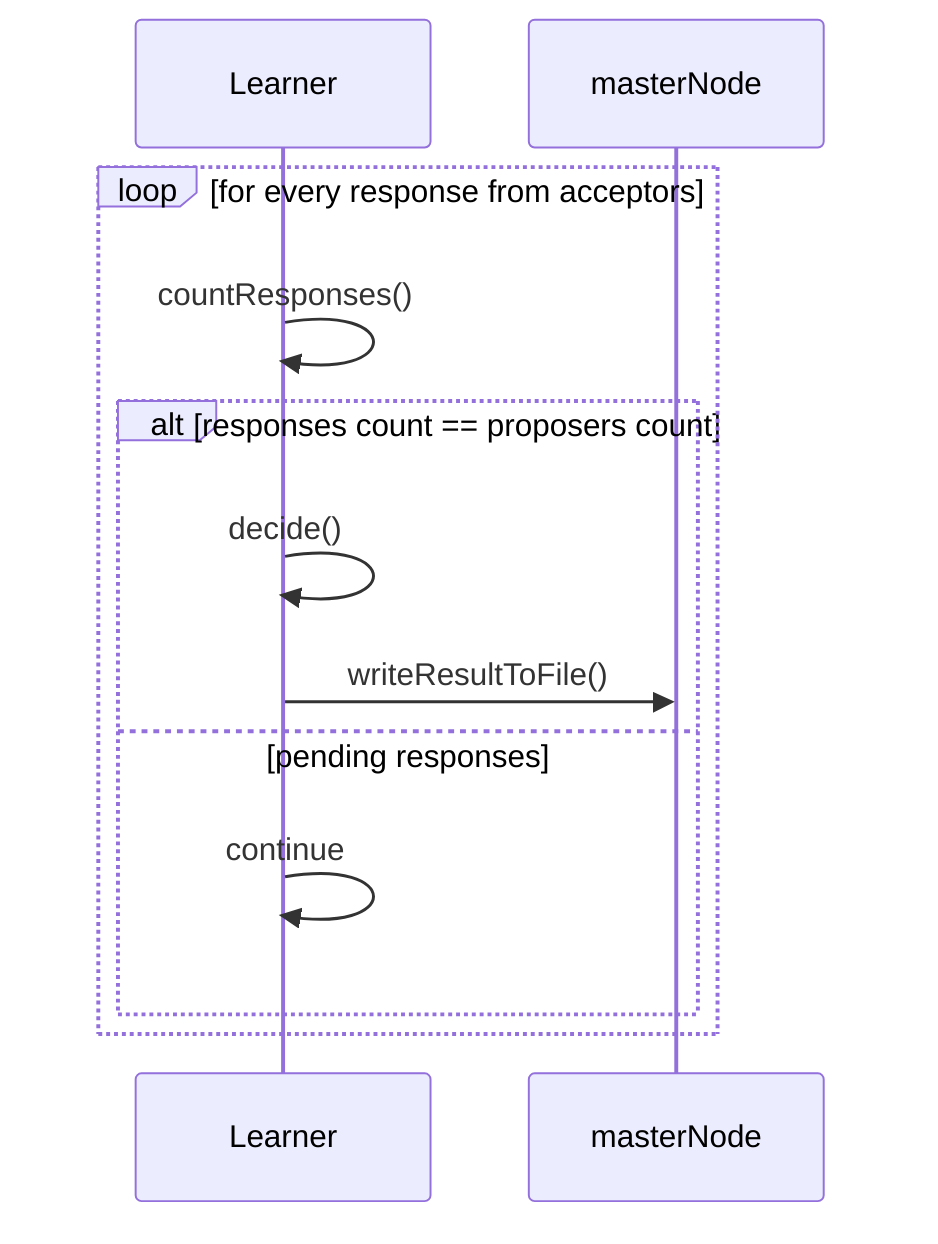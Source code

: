 sequenceDiagram 
    loop for every response from acceptors
        Learner->>Learner: countResponses()
        alt responses count == proposers count
            Learner->>Learner: decide()
            Learner->>masterNode: writeResultToFile()
        else pending responses
            Learner->>Learner: continue
        end    
    end